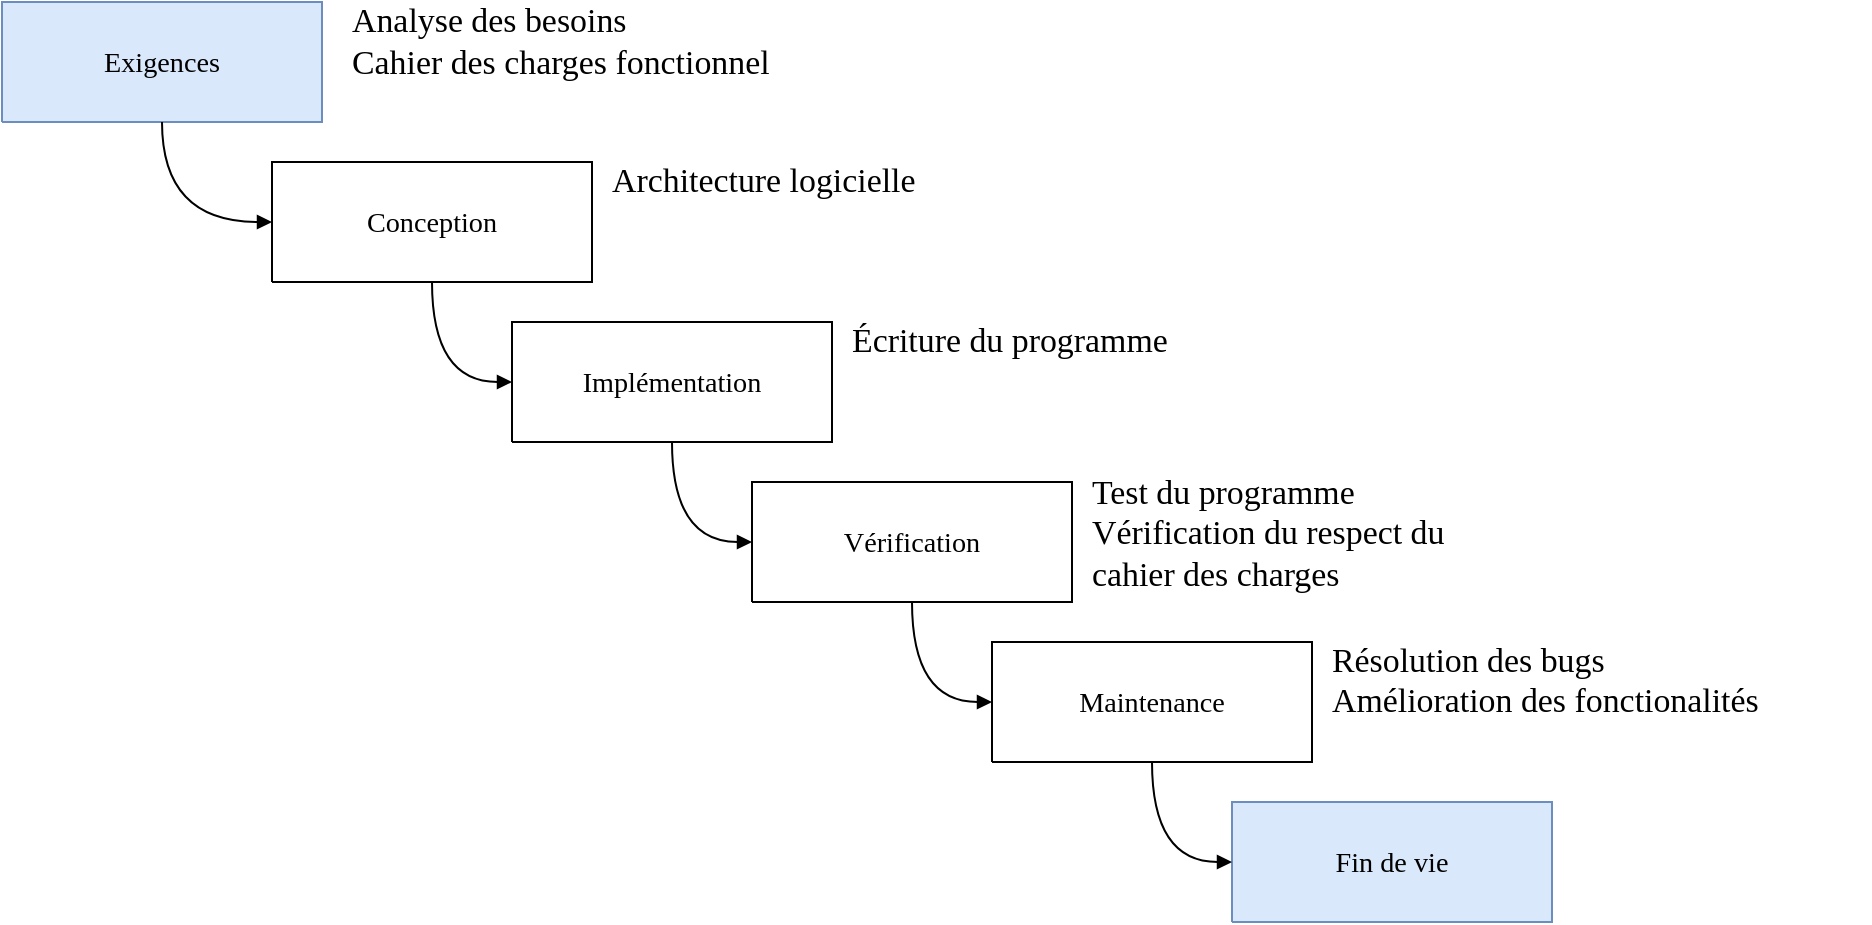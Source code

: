 <mxfile version="22.1.16" type="device">
  <diagram name="Page 1" id="Page-1">
    <mxGraphModel dx="1434" dy="956" grid="1" gridSize="10" guides="1" tooltips="1" connect="1" arrows="1" fold="1" page="1" pageScale="1" pageWidth="819" pageHeight="300" math="0" shadow="0">
      <root>
        <mxCell id="0" />
        <mxCell id="1" parent="0" />
        <UserObject label="&lt;div style=&quot;font-size: 1px&quot;&gt;&lt;font style=&quot;font-size:14.11px;font-family:Calibri;color:#000000;direction:ltr;letter-spacing:0px;line-height:120%;opacity:1&quot;&gt;Exigences&lt;br/&gt;&lt;/font&gt;&lt;/div&gt;" tags="Background" id="2">
          <mxCell style="verticalAlign=middle;align=center;overflow=width;vsdxID=1;shape=stencil(nZBLDoAgDERP0z3SIyjew0SURgSD+Lu9kMZoXLhwN9O+tukAlrNpJg1SzDH4QW/URgNYgZTkjA4UkwJUgGXng+6DX1zLfmoymdXo17xh5zmRJ6Q42BWCfc2oJfdAr+Yv+AP9Cb7OJ3H/2JG1HNGz/84klThPVCc=);points=[[0.5,1,0],[1,0.5,0],[0.5,0,0],[0,0.5,0],[0.5,0.5,0]];labelBackgroundColor=none;rounded=0;html=1;whiteSpace=wrap;fillColor=#dae8fc;strokeColor=#6c8ebf;" parent="1" vertex="1">
            <mxGeometry x="25" y="40" width="160" height="60" as="geometry" />
          </mxCell>
        </UserObject>
        <UserObject label="&lt;div style=&quot;font-size: 1px&quot;&gt;&lt;font style=&quot;font-size:14.11px;font-family:Calibri;color:#000000;direction:ltr;letter-spacing:0px;line-height:120%;opacity:1&quot;&gt;Conception&lt;br/&gt;&lt;/font&gt;&lt;/div&gt;" tags="Background" id="3">
          <mxCell style="verticalAlign=middle;align=center;overflow=width;vsdxID=2;shape=stencil(nZBLDoAgDERP0z3SIyjew0SURgSD+Lu9kMZoXLhwN9O+tukAlrNpJg1SzDH4QW/URgNYgZTkjA4UkwJUgGXng+6DX1zLfmoymdXo17xh5zmRJ6Q42BWCfc2oJfdAr+Yv+AP9Cb7OJ3H/2JG1HNGz/84klThPVCc=);points=[[0.5,1,0],[1,0.5,0],[0.5,0,0],[0,0.5,0],[0.5,0.5,0]];labelBackgroundColor=none;rounded=0;html=1;whiteSpace=wrap;" parent="1" vertex="1">
            <mxGeometry x="160" y="120" width="160" height="60" as="geometry" />
          </mxCell>
        </UserObject>
        <UserObject label="&lt;div style=&quot;font-size: 1px&quot;&gt;&lt;font style=&quot;font-size:14.11px;font-family:Calibri;color:#000000;direction:ltr;letter-spacing:0px;line-height:120%;opacity:1&quot;&gt;Implémentation&lt;br/&gt;&lt;/font&gt;&lt;/div&gt;" tags="Background" id="4">
          <mxCell style="verticalAlign=middle;align=center;overflow=width;vsdxID=3;shape=stencil(nZBLDoAgDERP0z3SIyjew0SURgSD+Lu9kMZoXLhwN9O+tukAlrNpJg1SzDH4QW/URgNYgZTkjA4UkwJUgGXng+6DX1zLfmoymdXo17xh5zmRJ6Q42BWCfc2oJfdAr+Yv+AP9Cb7OJ3H/2JG1HNGz/84klThPVCc=);points=[[0.5,1,0],[1,0.5,0],[0.5,0,0],[0,0.5,0],[0.5,0.5,0]];labelBackgroundColor=none;rounded=0;html=1;whiteSpace=wrap;" parent="1" vertex="1">
            <mxGeometry x="280" y="200" width="160" height="60" as="geometry" />
          </mxCell>
        </UserObject>
        <UserObject label="&lt;div style=&quot;font-size: 1px&quot;&gt;&lt;font style=&quot;font-size:14.11px;font-family:Calibri;color:#000000;direction:ltr;letter-spacing:0px;line-height:120%;opacity:1&quot;&gt;Vérification&lt;br/&gt;&lt;/font&gt;&lt;/div&gt;" tags="Background" id="5">
          <mxCell style="verticalAlign=middle;align=center;overflow=width;vsdxID=4;shape=stencil(nZBLDoAgDERP0z3SIyjew0SURgSD+Lu9kMZoXLhwN9O+tukAlrNpJg1SzDH4QW/URgNYgZTkjA4UkwJUgGXng+6DX1zLfmoymdXo17xh5zmRJ6Q42BWCfc2oJfdAr+Yv+AP9Cb7OJ3H/2JG1HNGz/84klThPVCc=);points=[[0.5,1,0],[1,0.5,0],[0.5,0,0],[0,0.5,0],[0.5,0.5,0]];labelBackgroundColor=none;rounded=0;html=1;whiteSpace=wrap;" parent="1" vertex="1">
            <mxGeometry x="400" y="280" width="160" height="60" as="geometry" />
          </mxCell>
        </UserObject>
        <UserObject label="&lt;div style=&quot;font-size: 1px&quot;&gt;&lt;font style=&quot;font-size:14.11px;font-family:Calibri;color:#000000;direction:ltr;letter-spacing:0px;line-height:120%;opacity:1&quot;&gt;Maintenance&lt;br/&gt;&lt;/font&gt;&lt;/div&gt;" tags="Background" id="6">
          <mxCell style="verticalAlign=middle;align=center;overflow=width;vsdxID=5;shape=stencil(nZBLDoAgDERP0z3SIyjew0SURgSD+Lu9kMZoXLhwN9O+tukAlrNpJg1SzDH4QW/URgNYgZTkjA4UkwJUgGXng+6DX1zLfmoymdXo17xh5zmRJ6Q42BWCfc2oJfdAr+Yv+AP9Cb7OJ3H/2JG1HNGz/84klThPVCc=);points=[[0.5,1,0],[1,0.5,0],[0.5,0,0],[0,0.5,0],[0.5,0.5,0]];labelBackgroundColor=none;rounded=0;html=1;whiteSpace=wrap;" parent="1" vertex="1">
            <mxGeometry x="520" y="360" width="160" height="60" as="geometry" />
          </mxCell>
        </UserObject>
        <UserObject label="&lt;div style=&quot;font-size: 1px&quot;&gt;&lt;p style=&quot;margin-right: 0px; margin-top: 0px; margin-bottom: 0px; vertical-align: middle; direction: ltr;&quot;&gt;&lt;/p&gt;&lt;ul style=&quot;margin: 0;list-style-type: disc&quot;&gt;&lt;/ul&gt;&lt;span style=&quot;font-family: Calibri; font-size: 16.93px; letter-spacing: 0px; background-color: initial;&quot;&gt;Test du programme&lt;/span&gt;&lt;br&gt;&lt;span style=&quot;font-family: Calibri; font-size: 16.93px; letter-spacing: 0px; background-color: initial;&quot;&gt;Vérification du respect du cahier des charges&lt;/span&gt;&lt;br&gt;&lt;p&gt;&lt;/p&gt;&lt;/div&gt;" tags="Background" id="10">
          <mxCell style="verticalAlign=top;align=left;overflow=width;vsdxID=9;fillColor=none;gradientColor=none;shape=stencil(nZBLDoAgDERP0z3SIyjew0SURgSD+Lu9kMZoXLhwN9O+tukAlrNpJg1SzDH4QW/URgNYgZTkjA4UkwJUgGXng+6DX1zLfmoymdXo17xh5zmRJ6Q42BWCfc2oJfdAr+Yv+AP9Cb7OJ3H/2JG1HNGz/84klThPVCc=);strokeColor=none;strokeWidth=2;points=[];labelBackgroundColor=none;rounded=0;html=1;whiteSpace=wrap;spacing=1;" parent="1" vertex="1">
            <mxGeometry x="570" y="275.5" width="214" height="69" as="geometry" />
          </mxCell>
        </UserObject>
        <UserObject label="&lt;div style=&quot;font-size: 1px&quot;&gt;&lt;p style=&quot;margin-right: 0px; margin-top: 0px; margin-bottom: 0px; vertical-align: middle; direction: ltr;&quot;&gt;&lt;/p&gt;&lt;ul style=&quot;margin: 0;list-style-type: disc&quot;&gt;&lt;/ul&gt;&lt;span style=&quot;font-family: Calibri; font-size: 16.93px; letter-spacing: 0px; background-color: initial;&quot;&gt;Résolution des bugs&lt;/span&gt;&lt;br&gt;&lt;span style=&quot;font-family: Calibri; font-size: 16.93px; letter-spacing: 0px; background-color: initial;&quot;&gt;Amélioration des fonctionalités&lt;/span&gt;&lt;br&gt;&lt;p&gt;&lt;/p&gt;&lt;/div&gt;" tags="Background" id="11">
          <mxCell style="verticalAlign=top;align=left;overflow=width;vsdxID=10;fillColor=none;gradientColor=none;shape=stencil(nZBLDoAgDERP0z3SIyjew0SURgSD+Lu9kMZoXLhwN9O+tukAlrNpJg1SzDH4QW/URgNYgZTkjA4UkwJUgGXng+6DX1zLfmoymdXo17xh5zmRJ6Q42BWCfc2oJfdAr+Yv+AP9Cb7OJ3H/2JG1HNGz/84klThPVCc=);strokeColor=none;strokeWidth=2;points=[];labelBackgroundColor=none;rounded=0;html=1;whiteSpace=wrap;spacing=1;" parent="1" vertex="1">
            <mxGeometry x="690" y="360" width="269" height="59" as="geometry" />
          </mxCell>
        </UserObject>
        <UserObject label="&lt;div style=&quot;font-size: 1px&quot;&gt;&lt;font style=&quot;font-size:14.11px;font-family:Calibri;color:#000000;direction:ltr;letter-spacing:0px;line-height:120%;opacity:1&quot;&gt;Fin de vie&lt;br/&gt;&lt;/font&gt;&lt;/div&gt;" tags="Background" id="12">
          <mxCell style="verticalAlign=middle;align=center;overflow=width;vsdxID=11;shape=stencil(nZBLDoAgDERP0z3SIyjew0SURgSD+Lu9kMZoXLhwN9O+tukAlrNpJg1SzDH4QW/URgNYgZTkjA4UkwJUgGXng+6DX1zLfmoymdXo17xh5zmRJ6Q42BWCfc2oJfdAr+Yv+AP9Cb7OJ3H/2JG1HNGz/84klThPVCc=);points=[[0.5,1,0],[1,0.5,0],[0.5,0,0],[0,0.5,0],[0.5,0.5,0]];labelBackgroundColor=none;rounded=0;html=1;whiteSpace=wrap;fillColor=#dae8fc;strokeColor=#6c8ebf;" parent="1" vertex="1">
            <mxGeometry x="640" y="440" width="160" height="60" as="geometry" />
          </mxCell>
        </UserObject>
        <UserObject label="" tags="Lien" id="13">
          <mxCell style="vsdxID=13;edgeStyle=orthogonalEdgeStyle;startArrow=none;endArrow=block;startSize=5;endSize=5;strokeColor=#000000;spacingTop=0;spacingBottom=0;spacingLeft=0;spacingRight=0;verticalAlign=middle;html=1;labelBackgroundColor=#ffffff;rounded=0;exitX=0.5;exitY=1;exitDx=0;exitDy=0;exitPerimeter=0;entryX=0;entryY=0.5;entryDx=0;entryDy=0;entryPerimeter=0;curved=1;" parent="1" source="2" target="3" edge="1">
            <mxGeometry relative="1" as="geometry" />
          </mxCell>
        </UserObject>
        <UserObject label="" tags="Lien" id="14">
          <mxCell style="vsdxID=14;edgeStyle=orthogonalEdgeStyle;startArrow=none;endArrow=block;startSize=5;endSize=5;strokeColor=#000000;spacingTop=0;spacingBottom=0;spacingLeft=0;spacingRight=0;verticalAlign=middle;html=1;labelBackgroundColor=#ffffff;rounded=0;exitX=0.5;exitY=1;exitDx=0;exitDy=0;exitPerimeter=0;entryX=0;entryY=0.5;entryDx=0;entryDy=0;entryPerimeter=0;curved=1;" parent="1" source="3" target="4" edge="1">
            <mxGeometry relative="1" as="geometry" />
          </mxCell>
        </UserObject>
        <UserObject label="" tags="Lien" id="15">
          <mxCell style="vsdxID=15;edgeStyle=orthogonalEdgeStyle;startArrow=none;endArrow=block;startSize=5;endSize=5;strokeColor=#000000;spacingTop=0;spacingBottom=0;spacingLeft=0;spacingRight=0;verticalAlign=middle;html=1;labelBackgroundColor=#ffffff;rounded=0;exitX=0.5;exitY=1;exitDx=0;exitDy=0;exitPerimeter=0;entryX=0;entryY=0.5;entryDx=0;entryDy=0;entryPerimeter=0;curved=1;" parent="1" source="4" target="5" edge="1">
            <mxGeometry relative="1" as="geometry" />
          </mxCell>
        </UserObject>
        <UserObject label="" tags="Lien" id="16">
          <mxCell style="vsdxID=17;edgeStyle=orthogonalEdgeStyle;startArrow=none;endArrow=block;startSize=5;endSize=5;strokeColor=#000000;spacingTop=0;spacingBottom=0;spacingLeft=0;spacingRight=0;verticalAlign=middle;html=1;labelBackgroundColor=#ffffff;rounded=0;exitX=0.5;exitY=1;exitDx=0;exitDy=0;exitPerimeter=0;entryX=0;entryY=0.5;entryDx=0;entryDy=0;entryPerimeter=0;curved=1;" parent="1" source="6" target="12" edge="1">
            <mxGeometry relative="1" as="geometry" />
          </mxCell>
        </UserObject>
        <UserObject label="" tags="Lien" id="17">
          <mxCell style="vsdxID=16;edgeStyle=orthogonalEdgeStyle;startArrow=none;endArrow=block;startSize=5;endSize=5;strokeColor=#000000;spacingTop=0;spacingBottom=0;spacingLeft=0;spacingRight=0;verticalAlign=middle;html=1;labelBackgroundColor=#ffffff;rounded=0;exitX=0.5;exitY=1;exitDx=0;exitDy=0;exitPerimeter=0;entryX=0;entryY=0.5;entryDx=0;entryDy=0;entryPerimeter=0;curved=1;" parent="1" source="5" target="6" edge="1">
            <mxGeometry relative="1" as="geometry" />
          </mxCell>
        </UserObject>
        <UserObject label="&lt;div style=&quot;&quot;&gt;&lt;p style=&quot;font-size: 1px; margin-right: 0px; margin-top: 0px; margin-bottom: 0px; vertical-align: middle; direction: ltr;&quot;&gt;&lt;/p&gt;&lt;ul style=&quot;font-size: 1px; margin: 0px; list-style-type: disc;&quot;&gt;&lt;/ul&gt;&lt;font face=&quot;Calibri&quot;&gt;&lt;span style=&quot;font-size: 16.93px;&quot;&gt;Écriture du programme&lt;/span&gt;&lt;/font&gt;&lt;p style=&quot;font-size: 1px;&quot;&gt;&lt;/p&gt;&lt;/div&gt;" tags="Background" id="ZrcXa7q_iUe8EDhw9Bwt-17">
          <mxCell style="verticalAlign=top;align=left;overflow=width;vsdxID=9;fillColor=none;gradientColor=none;shape=stencil(nZBLDoAgDERP0z3SIyjew0SURgSD+Lu9kMZoXLhwN9O+tukAlrNpJg1SzDH4QW/URgNYgZTkjA4UkwJUgGXng+6DX1zLfmoymdXo17xh5zmRJ6Q42BWCfc2oJfdAr+Yv+AP9Cb7OJ3H/2JG1HNGz/84klThPVCc=);strokeColor=none;strokeWidth=2;points=[];labelBackgroundColor=none;rounded=0;html=1;whiteSpace=wrap;spacing=1;" vertex="1" parent="1">
            <mxGeometry x="450" y="200" width="214" height="60" as="geometry" />
          </mxCell>
        </UserObject>
        <UserObject label="&lt;div style=&quot;&quot;&gt;&lt;p style=&quot;font-size: 1px; margin-right: 0px; margin-top: 0px; margin-bottom: 0px; vertical-align: middle; direction: ltr;&quot;&gt;&lt;/p&gt;&lt;ul style=&quot;font-size: 1px; margin: 0px; list-style-type: disc;&quot;&gt;&lt;/ul&gt;&lt;font face=&quot;Calibri&quot;&gt;&lt;span style=&quot;font-size: 16.93px;&quot;&gt;Architecture logicielle&lt;/span&gt;&lt;/font&gt;&lt;p style=&quot;font-size: 1px;&quot;&gt;&lt;/p&gt;&lt;/div&gt;" tags="Background" id="ZrcXa7q_iUe8EDhw9Bwt-18">
          <mxCell style="verticalAlign=top;align=left;overflow=width;vsdxID=9;fillColor=none;gradientColor=none;shape=stencil(nZBLDoAgDERP0z3SIyjew0SURgSD+Lu9kMZoXLhwN9O+tukAlrNpJg1SzDH4QW/URgNYgZTkjA4UkwJUgGXng+6DX1zLfmoymdXo17xh5zmRJ6Q42BWCfc2oJfdAr+Yv+AP9Cb7OJ3H/2JG1HNGz/84klThPVCc=);strokeColor=none;strokeWidth=2;points=[];labelBackgroundColor=none;rounded=0;html=1;whiteSpace=wrap;spacing=1;" vertex="1" parent="1">
            <mxGeometry x="330" y="120" width="214" height="60" as="geometry" />
          </mxCell>
        </UserObject>
        <UserObject label="&lt;div style=&quot;&quot;&gt;&lt;p style=&quot;font-size: 1px; margin-right: 0px; margin-top: 0px; margin-bottom: 0px; vertical-align: middle; direction: ltr;&quot;&gt;&lt;/p&gt;&lt;ul style=&quot;font-size: 1px; margin: 0px; list-style-type: disc;&quot;&gt;&lt;/ul&gt;&lt;font face=&quot;Calibri&quot;&gt;&lt;span style=&quot;font-size: 16.93px;&quot;&gt;Analyse des besoins&lt;/span&gt;&lt;/font&gt;&lt;p style=&quot;font-size: 1px;&quot;&gt;&lt;/p&gt;&lt;/div&gt;&lt;div style=&quot;&quot;&gt;&lt;font face=&quot;Calibri&quot;&gt;&lt;span style=&quot;font-size: 16.93px;&quot;&gt;Cahier des charges fonctionnel&lt;/span&gt;&lt;/font&gt;&lt;/div&gt;" tags="Background" id="ZrcXa7q_iUe8EDhw9Bwt-19">
          <mxCell style="verticalAlign=top;align=left;overflow=width;vsdxID=9;fillColor=none;gradientColor=none;shape=stencil(nZBLDoAgDERP0z3SIyjew0SURgSD+Lu9kMZoXLhwN9O+tukAlrNpJg1SzDH4QW/URgNYgZTkjA4UkwJUgGXng+6DX1zLfmoymdXo17xh5zmRJ6Q42BWCfc2oJfdAr+Yv+AP9Cb7OJ3H/2JG1HNGz/84klThPVCc=);strokeColor=none;strokeWidth=2;points=[];labelBackgroundColor=none;rounded=0;html=1;whiteSpace=wrap;spacing=1;" vertex="1" parent="1">
            <mxGeometry x="200" y="40" width="214" height="60" as="geometry" />
          </mxCell>
        </UserObject>
      </root>
    </mxGraphModel>
  </diagram>
</mxfile>
